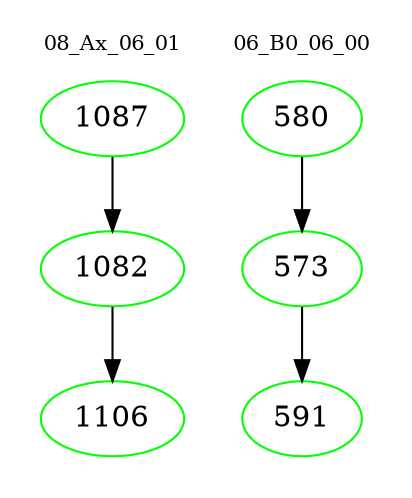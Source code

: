 digraph{
subgraph cluster_0 {
color = white
label = "08_Ax_06_01";
fontsize=10;
T0_1087 [label="1087", color="green"]
T0_1087 -> T0_1082 [color="black"]
T0_1082 [label="1082", color="green"]
T0_1082 -> T0_1106 [color="black"]
T0_1106 [label="1106", color="green"]
}
subgraph cluster_1 {
color = white
label = "06_B0_06_00";
fontsize=10;
T1_580 [label="580", color="green"]
T1_580 -> T1_573 [color="black"]
T1_573 [label="573", color="green"]
T1_573 -> T1_591 [color="black"]
T1_591 [label="591", color="green"]
}
}
